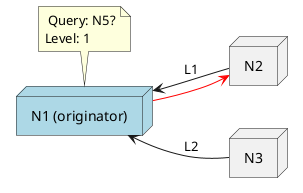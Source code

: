@startuml
left to right direction

node "N1 (originator)" as N1 #LightBlue
node N2
node N3

N1 <-- N2 : L1
N1 <-- N3 : L2
N1 -[#Red]-> N2

note top of N1
  Query: N5?
	Level: 1
end note


@enduml
